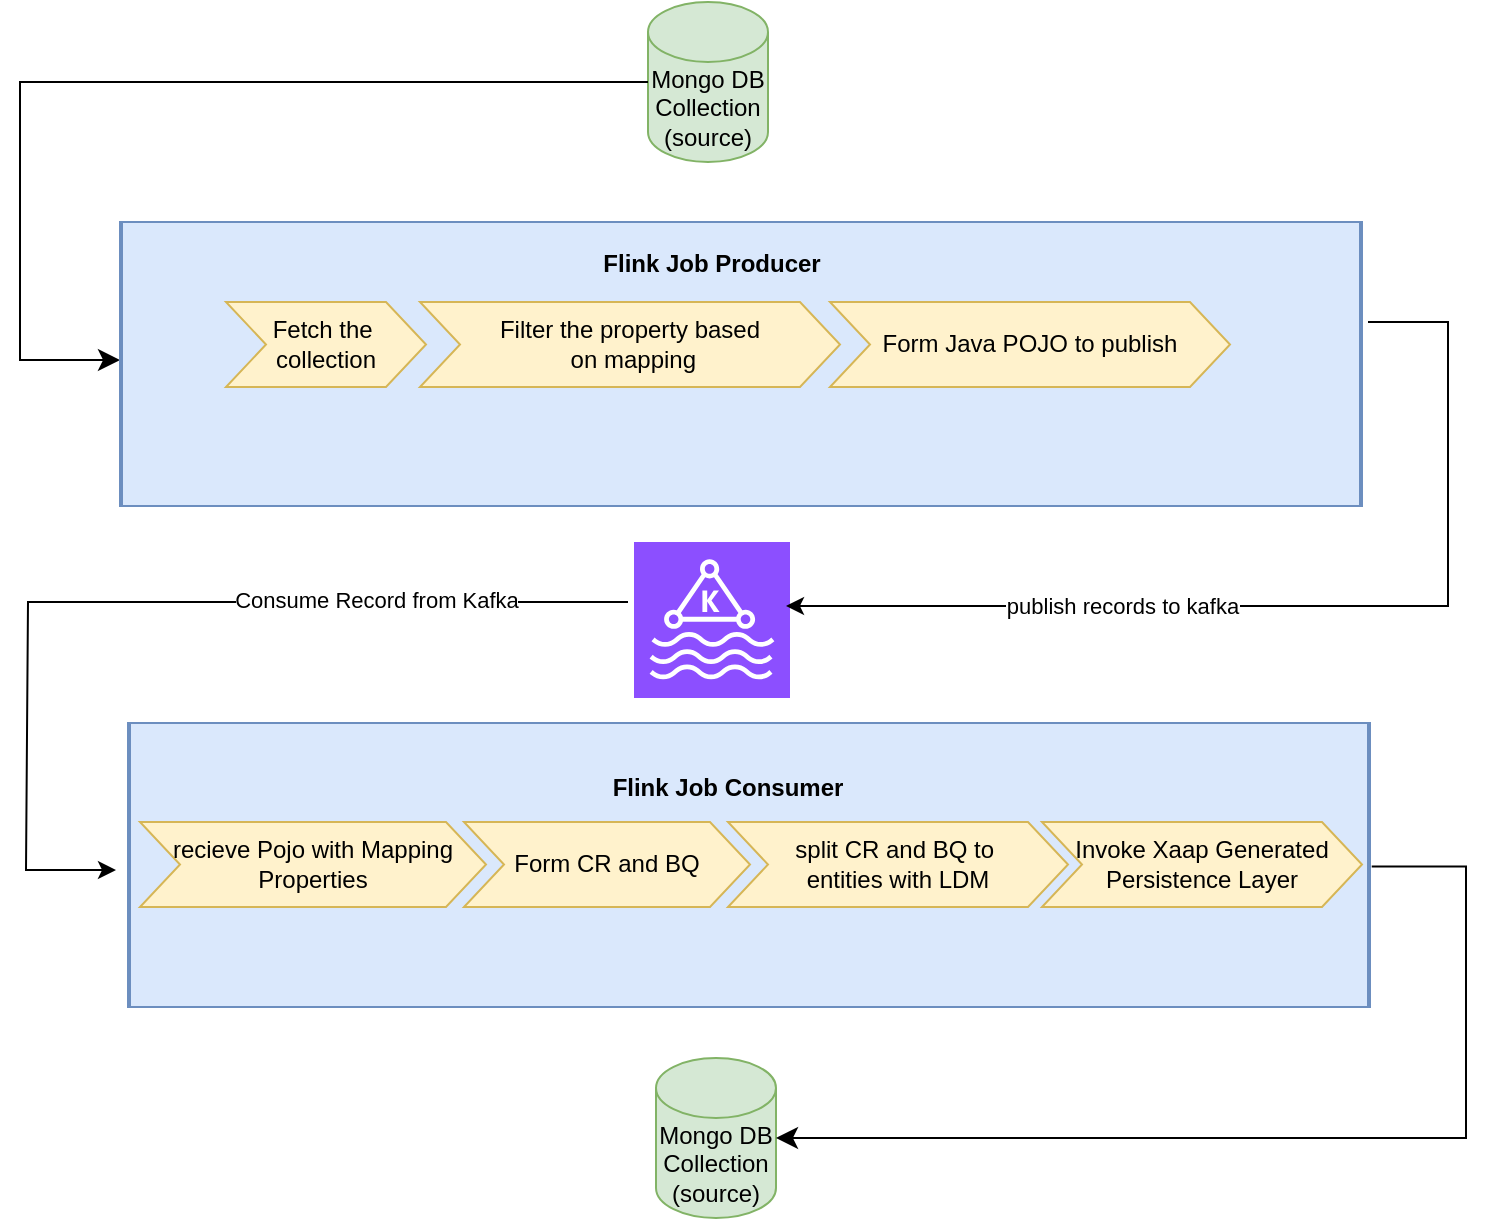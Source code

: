 <mxfile version="26.1.1">
  <diagram name="Page-1" id="cYRxRDWVBS2EJCelMKxz">
    <mxGraphModel dx="1034" dy="547" grid="1" gridSize="10" guides="1" tooltips="1" connect="1" arrows="1" fold="1" page="1" pageScale="1" pageWidth="850" pageHeight="1100" background="#ffffff" math="0" shadow="0">
      <root>
        <mxCell id="0" />
        <mxCell id="1" parent="0" />
        <mxCell id="9Gg9OIumS9iX-m_zziHT-54" value="" style="shape=process;whiteSpace=wrap;html=1;backgroundOutline=1;size=0.002;fillColor=#dae8fc;strokeColor=#6c8ebf;" vertex="1" parent="1">
          <mxGeometry x="100" y="360.5" width="621" height="142" as="geometry" />
        </mxCell>
        <mxCell id="9Gg9OIumS9iX-m_zziHT-1" value="Mong&lt;span style=&quot;text-wrap-mode: nowrap; color: rgba(0, 0, 0, 0); font-family: monospace; font-size: 0px; text-align: start;&quot;&gt;%3CmxGraphModel%3E%3Croot%3E%3CmxCell%20id%3D%220%22%2F%3E%3CmxCell%20id%3D%221%22%20parent%3D%220%22%2F%3E%3CmxCell%20id%3D%222%22%20value%3D%22Map%20to%20Service%20Domain%20Objects%26amp%3Bnbsp%3B%22%20style%3D%22shape%3Dstep%3Bperimeter%3DstepPerimeter%3BfixedSize%3D1%3Bpoints%3D%5B%5D%3BwhiteSpace%3Dwrap%3Bhtml%3D1%3B%22%20vertex%3D%221%22%20parent%3D%221%22%3E%3CmxGeometry%20x%3D%22370%22%20y%3D%22150%22%20width%3D%22160%22%20height%3D%2257%22%20as%3D%22geometry%22%2F%3E%3C%2FmxCell%3E%3C%2Froot%3E%3C%2FmxGraphModel%3E&lt;/span&gt;o DB Collection&lt;div&gt;(source)&lt;/div&gt;" style="shape=cylinder3;whiteSpace=wrap;html=1;boundedLbl=1;backgroundOutline=1;size=15;fillColor=#d5e8d4;strokeColor=#82b366;" vertex="1" parent="1">
          <mxGeometry x="360" width="60" height="80" as="geometry" />
        </mxCell>
        <mxCell id="9Gg9OIumS9iX-m_zziHT-2" value="Mong&lt;span style=&quot;text-wrap-mode: nowrap; color: rgba(0, 0, 0, 0); font-family: monospace; font-size: 0px; text-align: start;&quot;&gt;%3CmxGraphModel%3E%3Croot%3E%3CmxCell%20id%3D%220%22%2F%3E%3CmxCell%20id%3D%221%22%20parent%3D%220%22%2F%3E%3CmxCell%20id%3D%222%22%20value%3D%22Map%20to%20Service%20Domain%20Objects%26amp%3Bnbsp%3B%22%20style%3D%22shape%3Dstep%3Bperimeter%3DstepPerimeter%3BfixedSize%3D1%3Bpoints%3D%5B%5D%3BwhiteSpace%3Dwrap%3Bhtml%3D1%3B%22%20vertex%3D%221%22%20parent%3D%221%22%3E%3CmxGeometry%20x%3D%22370%22%20y%3D%22150%22%20width%3D%22160%22%20height%3D%2257%22%20as%3D%22geometry%22%2F%3E%3C%2FmxCell%3E%3C%2Froot%3E%3C%2FmxGraphModel%3E&lt;/span&gt;o DB Collection&lt;div&gt;(source)&lt;/div&gt;" style="shape=cylinder3;whiteSpace=wrap;html=1;boundedLbl=1;backgroundOutline=1;size=15;fillColor=#d5e8d4;strokeColor=#82b366;" vertex="1" parent="1">
          <mxGeometry x="364" y="528" width="60" height="80" as="geometry" />
        </mxCell>
        <mxCell id="9Gg9OIumS9iX-m_zziHT-6" value="" style="sketch=0;points=[[0,0,0],[0.25,0,0],[0.5,0,0],[0.75,0,0],[1,0,0],[0,1,0],[0.25,1,0],[0.5,1,0],[0.75,1,0],[1,1,0],[0,0.25,0],[0,0.5,0],[0,0.75,0],[1,0.25,0],[1,0.5,0],[1,0.75,0]];outlineConnect=0;fontColor=#232F3E;fillColor=#8C4FFF;strokeColor=#ffffff;dashed=0;verticalLabelPosition=bottom;verticalAlign=top;align=center;html=1;fontSize=12;fontStyle=0;aspect=fixed;shape=mxgraph.aws4.resourceIcon;resIcon=mxgraph.aws4.managed_streaming_for_kafka;" vertex="1" parent="1">
          <mxGeometry x="353" y="270" width="78" height="78" as="geometry" />
        </mxCell>
        <mxCell id="9Gg9OIumS9iX-m_zziHT-24" value="" style="endArrow=classic;html=1;rounded=0;" edge="1" parent="1">
          <mxGeometry relative="1" as="geometry">
            <mxPoint x="720" y="160" as="sourcePoint" />
            <mxPoint x="429" y="302" as="targetPoint" />
            <Array as="points">
              <mxPoint x="760" y="160" />
              <mxPoint x="760" y="230" />
              <mxPoint x="760" y="302" />
              <mxPoint x="749" y="302" />
            </Array>
          </mxGeometry>
        </mxCell>
        <mxCell id="9Gg9OIumS9iX-m_zziHT-25" value="publish records to kafka" style="edgeLabel;resizable=0;html=1;;align=center;verticalAlign=middle;" connectable="0" vertex="1" parent="9Gg9OIumS9iX-m_zziHT-24">
          <mxGeometry relative="1" as="geometry">
            <mxPoint x="-89" as="offset" />
          </mxGeometry>
        </mxCell>
        <mxCell id="9Gg9OIumS9iX-m_zziHT-29" value="" style="endArrow=classic;html=1;rounded=0;entryX=0;entryY=0.5;entryDx=0;entryDy=0;" edge="1" parent="1">
          <mxGeometry relative="1" as="geometry">
            <mxPoint x="350" y="300" as="sourcePoint" />
            <mxPoint x="94" y="434" as="targetPoint" />
            <Array as="points">
              <mxPoint x="200" y="300" />
              <mxPoint x="50" y="300" />
              <mxPoint x="49" y="434" />
            </Array>
          </mxGeometry>
        </mxCell>
        <mxCell id="9Gg9OIumS9iX-m_zziHT-30" value="Consume Record from Kafka" style="edgeLabel;resizable=0;html=1;;align=center;verticalAlign=middle;" connectable="0" vertex="1" parent="9Gg9OIumS9iX-m_zziHT-29">
          <mxGeometry relative="1" as="geometry">
            <mxPoint x="113" y="-1" as="offset" />
          </mxGeometry>
        </mxCell>
        <mxCell id="9Gg9OIumS9iX-m_zziHT-37" value="" style="edgeStyle=elbowEdgeStyle;elbow=horizontal;endArrow=classic;html=1;curved=0;rounded=0;endSize=8;startSize=8;exitX=1.003;exitY=0.555;exitDx=0;exitDy=0;exitPerimeter=0;" edge="1" parent="1">
          <mxGeometry width="50" height="50" relative="1" as="geometry">
            <mxPoint x="721.863" y="432.31" as="sourcePoint" />
            <mxPoint x="424" y="568" as="targetPoint" />
            <Array as="points">
              <mxPoint x="769" y="493" />
            </Array>
          </mxGeometry>
        </mxCell>
        <mxCell id="9Gg9OIumS9iX-m_zziHT-44" value="" style="edgeStyle=segmentEdgeStyle;endArrow=classic;html=1;curved=0;rounded=0;endSize=8;startSize=8;exitX=0;exitY=0.5;exitDx=0;exitDy=0;exitPerimeter=0;" edge="1" parent="1">
          <mxGeometry width="50" height="50" relative="1" as="geometry">
            <mxPoint x="360" y="40" as="sourcePoint" />
            <mxPoint x="96" y="179" as="targetPoint" />
            <Array as="points">
              <mxPoint x="46" y="40" />
              <mxPoint x="46" y="179" />
            </Array>
          </mxGeometry>
        </mxCell>
        <mxCell id="9Gg9OIumS9iX-m_zziHT-47" value="recieve Pojo with Mapping Properties" style="shape=step;perimeter=stepPerimeter;whiteSpace=wrap;html=1;fixedSize=1;fillColor=#fff2cc;strokeColor=#d6b656;" vertex="1" parent="1">
          <mxGeometry x="106" y="410" width="173" height="42.5" as="geometry" />
        </mxCell>
        <mxCell id="9Gg9OIumS9iX-m_zziHT-48" value="Form CR and BQ" style="shape=step;perimeter=stepPerimeter;whiteSpace=wrap;html=1;fixedSize=1;fillColor=#fff2cc;strokeColor=#d6b656;" vertex="1" parent="1">
          <mxGeometry x="268" y="410" width="143" height="42.5" as="geometry" />
        </mxCell>
        <mxCell id="9Gg9OIumS9iX-m_zziHT-49" value="split CR and BQ to&amp;nbsp;&lt;div&gt;entities with LDM&lt;/div&gt;" style="shape=step;perimeter=stepPerimeter;whiteSpace=wrap;html=1;fixedSize=1;fillColor=#fff2cc;strokeColor=#d6b656;" vertex="1" parent="1">
          <mxGeometry x="400" y="410" width="170" height="42.5" as="geometry" />
        </mxCell>
        <mxCell id="9Gg9OIumS9iX-m_zziHT-50" value="Invoke Xaap Generated Persistence Layer" style="shape=step;perimeter=stepPerimeter;whiteSpace=wrap;html=1;fixedSize=1;fillColor=#fff2cc;strokeColor=#d6b656;" vertex="1" parent="1">
          <mxGeometry x="557" y="410" width="160" height="42.5" as="geometry" />
        </mxCell>
        <mxCell id="9Gg9OIumS9iX-m_zziHT-52" value="Flink Job Consumer" style="text;html=1;align=center;verticalAlign=middle;whiteSpace=wrap;rounded=0;fontStyle=1" vertex="1" parent="1">
          <mxGeometry x="280" y="378" width="240" height="30" as="geometry" />
        </mxCell>
        <mxCell id="9Gg9OIumS9iX-m_zziHT-55" value="" style="shape=process;whiteSpace=wrap;html=1;backgroundOutline=1;size=0.002;fillColor=#dae8fc;strokeColor=#6c8ebf;aspect=fixed;" vertex="1" parent="1">
          <mxGeometry x="96" y="110" width="621" height="142" as="geometry" />
        </mxCell>
        <mxCell id="9Gg9OIumS9iX-m_zziHT-56" value="Fetch the&amp;nbsp;&lt;div&gt;collection&lt;/div&gt;" style="shape=step;perimeter=stepPerimeter;whiteSpace=wrap;html=1;fixedSize=1;fillColor=#fff2cc;strokeColor=#d6b656;" vertex="1" parent="1">
          <mxGeometry x="149" y="150" width="100" height="42.5" as="geometry" />
        </mxCell>
        <mxCell id="9Gg9OIumS9iX-m_zziHT-57" value="Filter the property&amp;nbsp;&lt;span style=&quot;background-color: transparent; color: light-dark(rgb(0, 0, 0), rgb(255, 255, 255));&quot;&gt;based&lt;/span&gt;&lt;div&gt;&lt;div&gt;&amp;nbsp;on mapping&lt;/div&gt;&lt;/div&gt;" style="shape=step;perimeter=stepPerimeter;whiteSpace=wrap;html=1;fixedSize=1;fillColor=#fff2cc;strokeColor=#d6b656;" vertex="1" parent="1">
          <mxGeometry x="246" y="150" width="210" height="42.5" as="geometry" />
        </mxCell>
        <mxCell id="9Gg9OIumS9iX-m_zziHT-58" value="Form Java POJO to publish" style="shape=step;perimeter=stepPerimeter;whiteSpace=wrap;html=1;fixedSize=1;fillColor=#fff2cc;strokeColor=#d6b656;" vertex="1" parent="1">
          <mxGeometry x="451" y="150" width="200" height="42.5" as="geometry" />
        </mxCell>
        <mxCell id="9Gg9OIumS9iX-m_zziHT-59" value="Flink Job Producer" style="text;html=1;align=center;verticalAlign=middle;whiteSpace=wrap;rounded=0;fontStyle=1" vertex="1" parent="1">
          <mxGeometry x="271.5" y="116" width="240" height="30" as="geometry" />
        </mxCell>
      </root>
    </mxGraphModel>
  </diagram>
</mxfile>
